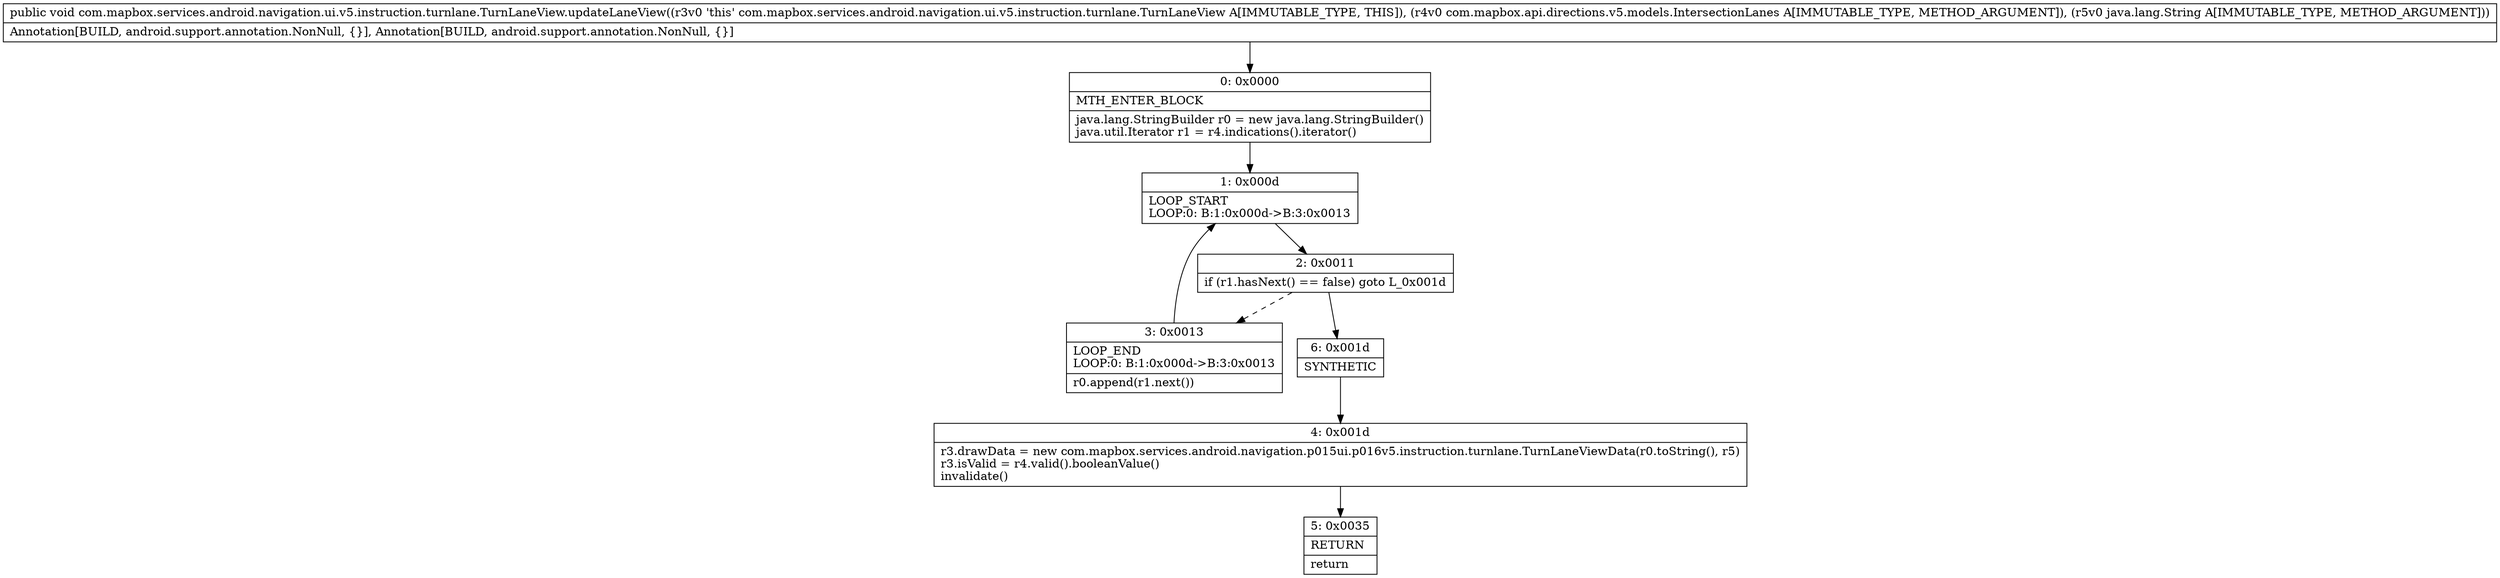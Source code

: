 digraph "CFG forcom.mapbox.services.android.navigation.ui.v5.instruction.turnlane.TurnLaneView.updateLaneView(Lcom\/mapbox\/api\/directions\/v5\/models\/IntersectionLanes;Ljava\/lang\/String;)V" {
Node_0 [shape=record,label="{0\:\ 0x0000|MTH_ENTER_BLOCK\l|java.lang.StringBuilder r0 = new java.lang.StringBuilder()\ljava.util.Iterator r1 = r4.indications().iterator()\l}"];
Node_1 [shape=record,label="{1\:\ 0x000d|LOOP_START\lLOOP:0: B:1:0x000d\-\>B:3:0x0013\l}"];
Node_2 [shape=record,label="{2\:\ 0x0011|if (r1.hasNext() == false) goto L_0x001d\l}"];
Node_3 [shape=record,label="{3\:\ 0x0013|LOOP_END\lLOOP:0: B:1:0x000d\-\>B:3:0x0013\l|r0.append(r1.next())\l}"];
Node_4 [shape=record,label="{4\:\ 0x001d|r3.drawData = new com.mapbox.services.android.navigation.p015ui.p016v5.instruction.turnlane.TurnLaneViewData(r0.toString(), r5)\lr3.isValid = r4.valid().booleanValue()\linvalidate()\l}"];
Node_5 [shape=record,label="{5\:\ 0x0035|RETURN\l|return\l}"];
Node_6 [shape=record,label="{6\:\ 0x001d|SYNTHETIC\l}"];
MethodNode[shape=record,label="{public void com.mapbox.services.android.navigation.ui.v5.instruction.turnlane.TurnLaneView.updateLaneView((r3v0 'this' com.mapbox.services.android.navigation.ui.v5.instruction.turnlane.TurnLaneView A[IMMUTABLE_TYPE, THIS]), (r4v0 com.mapbox.api.directions.v5.models.IntersectionLanes A[IMMUTABLE_TYPE, METHOD_ARGUMENT]), (r5v0 java.lang.String A[IMMUTABLE_TYPE, METHOD_ARGUMENT]))  | Annotation[BUILD, android.support.annotation.NonNull, \{\}], Annotation[BUILD, android.support.annotation.NonNull, \{\}]\l}"];
MethodNode -> Node_0;
Node_0 -> Node_1;
Node_1 -> Node_2;
Node_2 -> Node_3[style=dashed];
Node_2 -> Node_6;
Node_3 -> Node_1;
Node_4 -> Node_5;
Node_6 -> Node_4;
}

